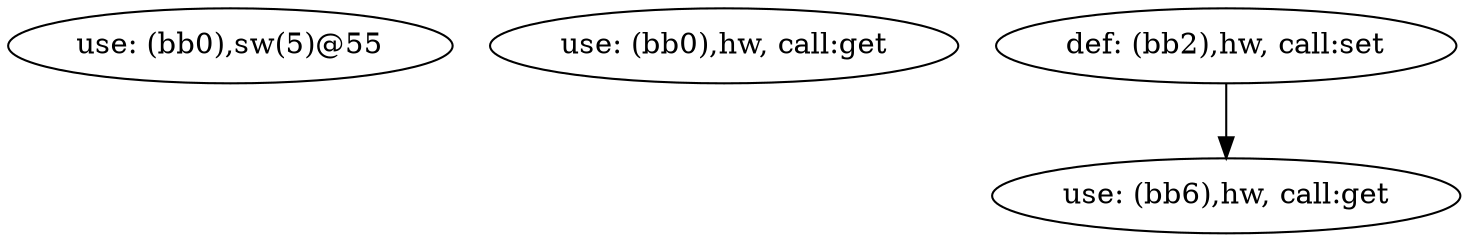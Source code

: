 digraph defuse_graph {
v0 [label = "use: (bb0),sw(5)@55"];
v1 [label = "use: (bb0),hw, call:get"];
v2 [label = "def: (bb2),hw, call:set"];
v3 [label = "use: (bb6),hw, call:get"];
v2 -> v3;
}
